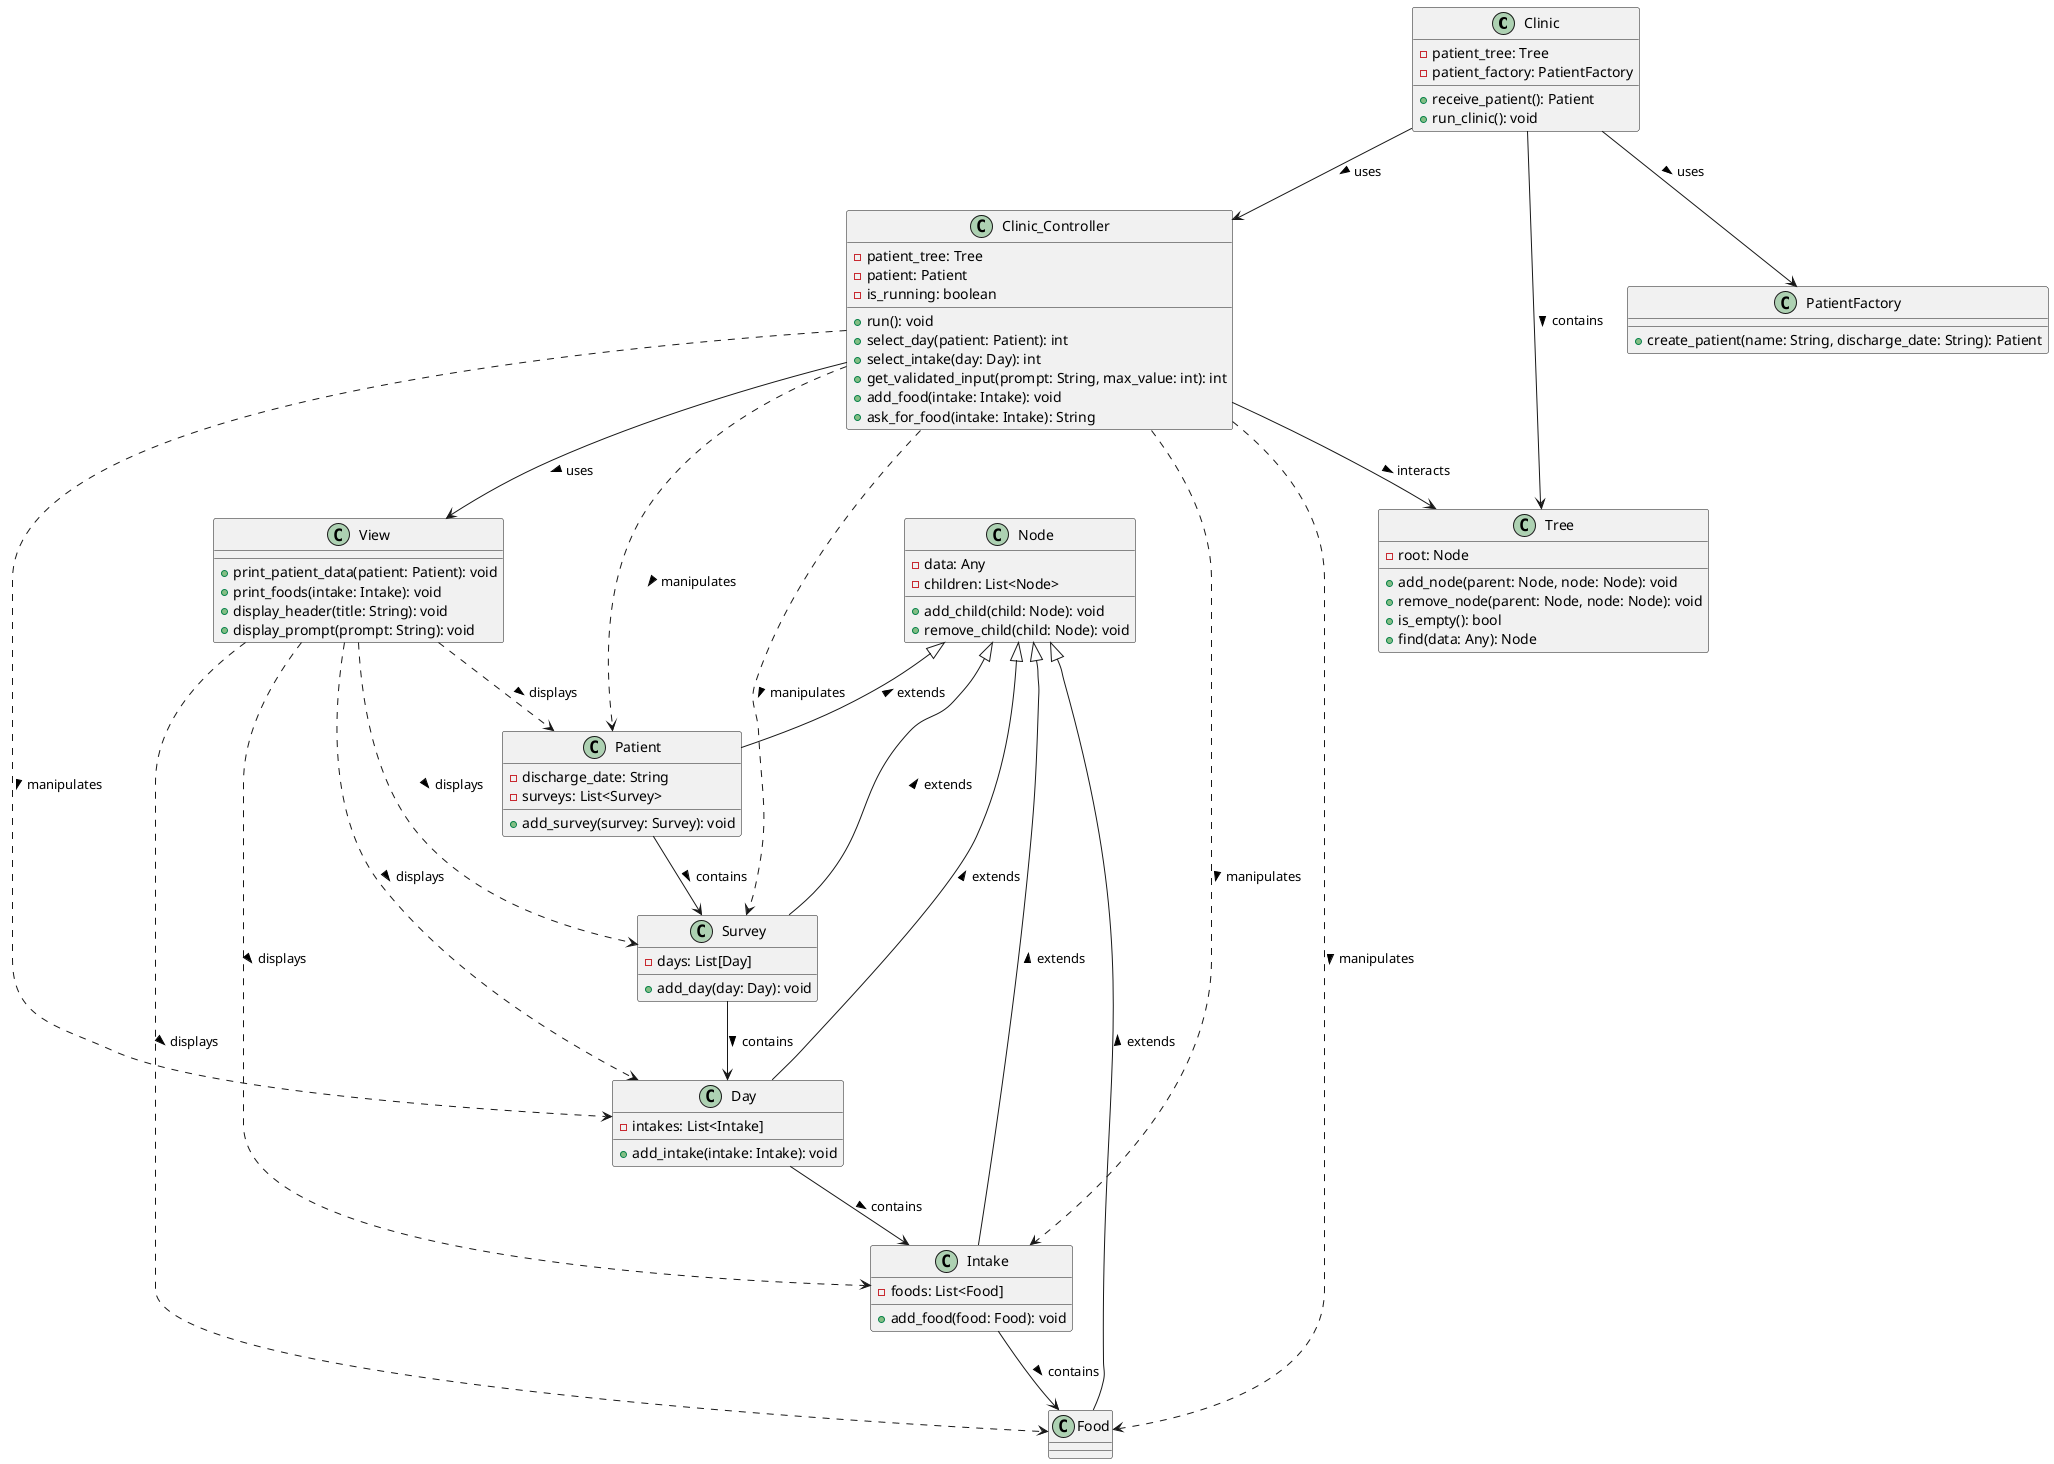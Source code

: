 @startuml Examen_Final

' Define classes
class Clinic {
    - patient_tree: Tree
    - patient_factory: PatientFactory
    + receive_patient(): Patient
    + run_clinic(): void
}

class PatientFactory {
    + create_patient(name: String, discharge_date: String): Patient
}

class Tree {
    - root: Node
    + add_node(parent: Node, node: Node): void
    + remove_node(parent: Node, node: Node): void
    + is_empty(): bool
    + find(data: Any): Node
}

class Node {
    - data: Any
    - children: List<Node>
    + add_child(child: Node): void
    + remove_child(child: Node): void
}

class Clinic_Controller {
    - patient_tree: Tree
    - patient: Patient
    - is_running: boolean
    + run(): void
    + select_day(patient: Patient): int
    + select_intake(day: Day): int
    + get_validated_input(prompt: String, max_value: int): int
    + add_food(intake: Intake): void
    + ask_for_food(intake: Intake): String
}

class View {
    + print_patient_data(patient: Patient): void
    + print_foods(intake: Intake): void
    + display_header(title: String): void
    + display_prompt(prompt: String): void
}

class Patient {
    - discharge_date: String
    - surveys: List<Survey>
    + add_survey(survey: Survey): void
}

class Survey {
    - days: List[Day]
    + add_day(day: Day): void
}

class Day {
    - intakes: List<Intake]
    + add_intake(intake: Intake): void
}

class Intake {
    - foods: List<Food]
    + add_food(food: Food): void
}

class Food {
}

' Define relationships
Clinic --> Clinic_Controller : uses >
Clinic --> PatientFactory : uses >
Clinic --> Tree : contains >
Clinic_Controller --> View : uses >
Clinic_Controller --> Tree : interacts >
Clinic_Controller ..> Patient : manipulates >
Clinic_Controller ..> Survey : manipulates >
Clinic_Controller ..> Day : manipulates >
Clinic_Controller ..> Intake : manipulates >
Clinic_Controller ..> Food : manipulates >
View ..> Patient : displays >
View ..> Survey : displays >
View ..> Day : displays >
View ..> Intake : displays >
View ..> Food : displays >
Patient -up-|> Node : extends >
Survey -up-|> Node : extends >
Day -up-|> Node : extends >
Intake -up-|> Node : extends >
Food -up-|> Node : extends >
Patient --> Survey : contains >
Survey --> Day : contains >
Day --> Intake : contains >
Intake --> Food : contains >

@enduml
